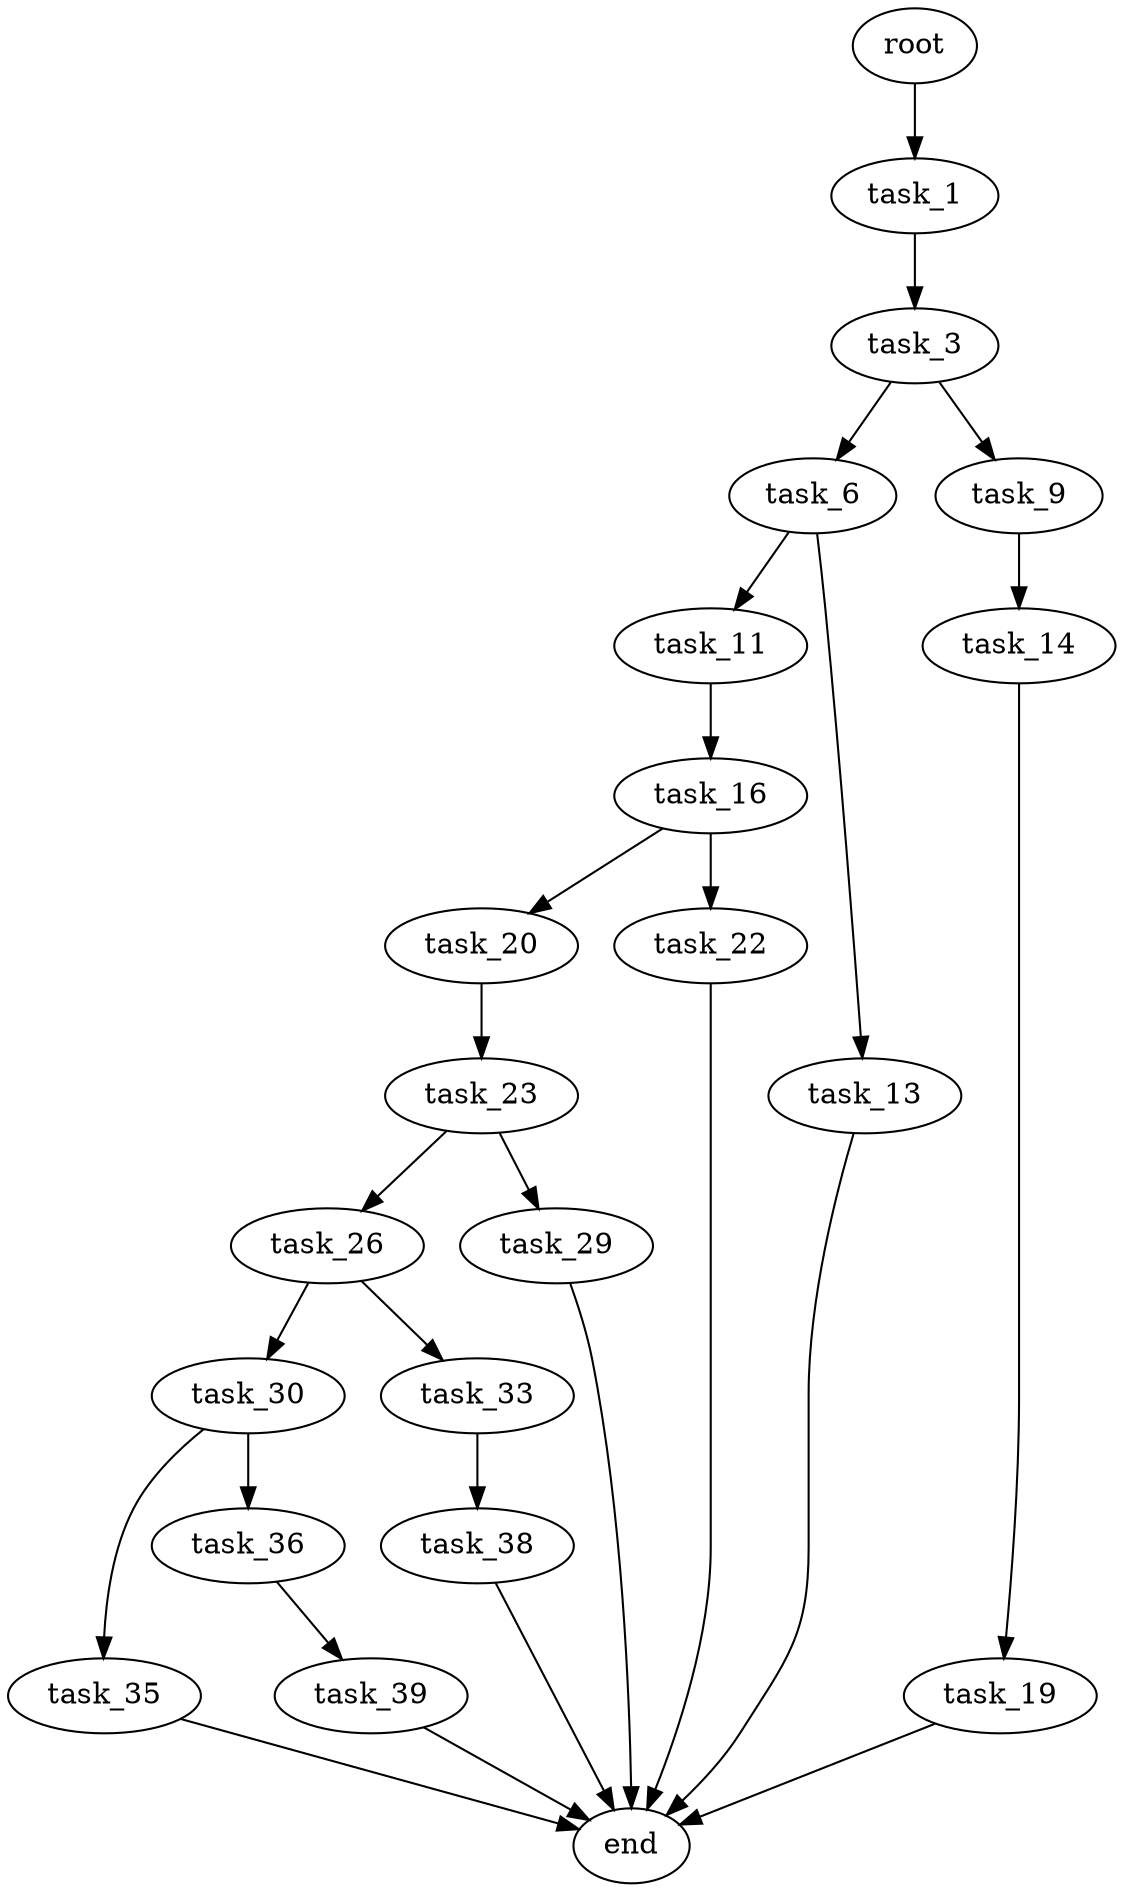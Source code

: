 digraph G {
  root [size="0.000000"];
  task_1 [size="2306279360.000000"];
  task_3 [size="38929217891.000000"];
  task_6 [size="782757789696.000000"];
  task_9 [size="592357846100.000000"];
  task_11 [size="19026686935.000000"];
  task_13 [size="2412197544.000000"];
  task_14 [size="86965798833.000000"];
  task_16 [size="1689430470.000000"];
  end [size="0.000000"];
  task_19 [size="782757789696.000000"];
  task_20 [size="134217728000.000000"];
  task_22 [size="900397951484.000000"];
  task_23 [size="8291035232.000000"];
  task_26 [size="68719476736.000000"];
  task_29 [size="27068220137.000000"];
  task_30 [size="8589934592.000000"];
  task_33 [size="231928233984.000000"];
  task_35 [size="8589934592.000000"];
  task_36 [size="649034711991.000000"];
  task_38 [size="13128421836.000000"];
  task_39 [size="8663371702.000000"];

  root -> task_1 [size="1.000000"];
  task_1 -> task_3 [size="75497472.000000"];
  task_3 -> task_6 [size="838860800.000000"];
  task_3 -> task_9 [size="838860800.000000"];
  task_6 -> task_11 [size="679477248.000000"];
  task_6 -> task_13 [size="679477248.000000"];
  task_9 -> task_14 [size="838860800.000000"];
  task_11 -> task_16 [size="33554432.000000"];
  task_13 -> end [size="1.000000"];
  task_14 -> task_19 [size="209715200.000000"];
  task_16 -> task_20 [size="75497472.000000"];
  task_16 -> task_22 [size="75497472.000000"];
  task_19 -> end [size="1.000000"];
  task_20 -> task_23 [size="209715200.000000"];
  task_22 -> end [size="1.000000"];
  task_23 -> task_26 [size="536870912.000000"];
  task_23 -> task_29 [size="536870912.000000"];
  task_26 -> task_30 [size="134217728.000000"];
  task_26 -> task_33 [size="134217728.000000"];
  task_29 -> end [size="1.000000"];
  task_30 -> task_35 [size="33554432.000000"];
  task_30 -> task_36 [size="33554432.000000"];
  task_33 -> task_38 [size="301989888.000000"];
  task_35 -> end [size="1.000000"];
  task_36 -> task_39 [size="679477248.000000"];
  task_38 -> end [size="1.000000"];
  task_39 -> end [size="1.000000"];
}
